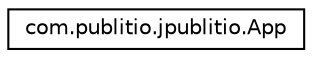 digraph "Graphical Class Hierarchy"
{
  edge [fontname="Helvetica",fontsize="10",labelfontname="Helvetica",labelfontsize="10"];
  node [fontname="Helvetica",fontsize="10",shape=record];
  rankdir="LR";
  Node0 [label="com.publitio.jpublitio.App",height=0.2,width=0.4,color="black", fillcolor="white", style="filled",URL="$classcom_1_1publitio_1_1jpublitio_1_1App.html"];
}
